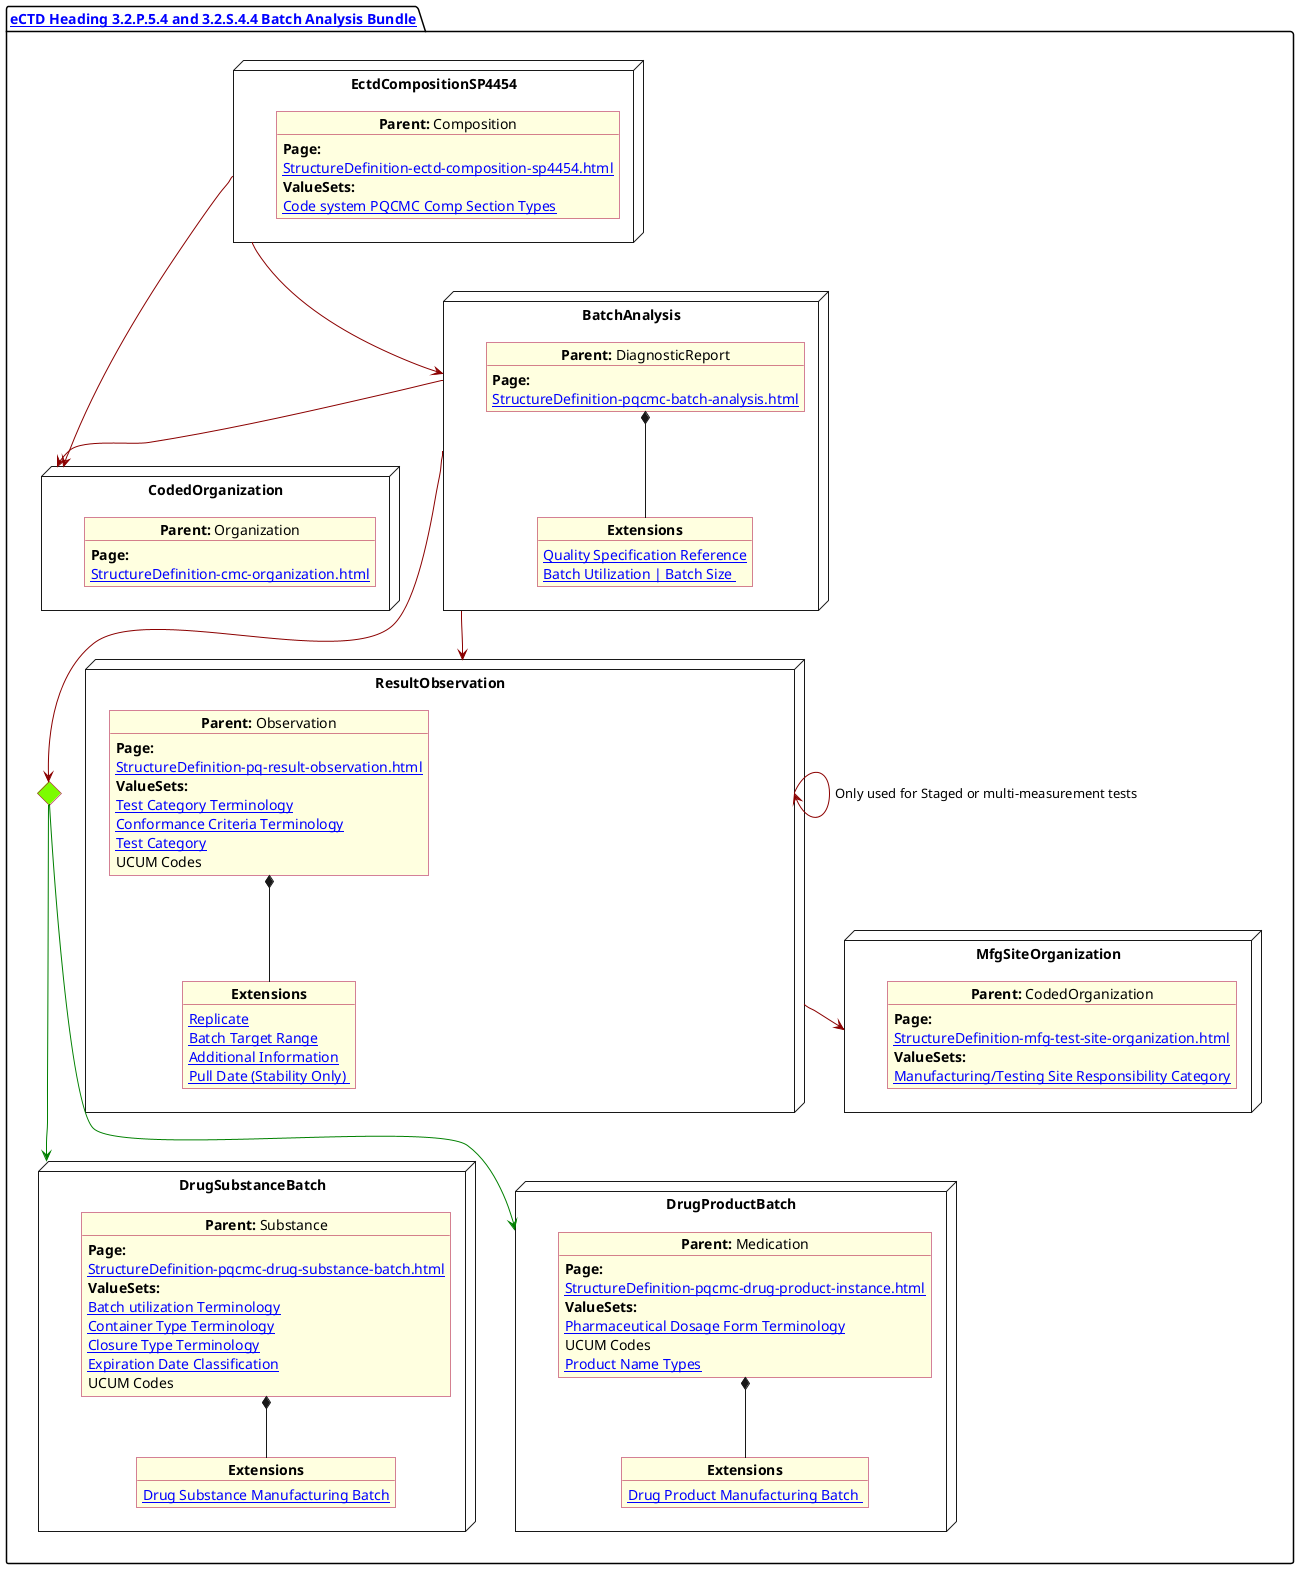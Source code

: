 @startuml BatchAnalysis
allowmixing
'Mixed model of use case and object
skinparam svgDimensionStyle false
skinparam ObjectBackgroundColor LightYellow
skinparam ObjectBorderColor #A80036
skinparam activityDiamondBorderColor #A80036
skinparam activityDiamondBackgroundColor lawnGreen
skinparam ClassBorderThickness 4


package "[[StructureDefinition-cmc-ectd-document-sp4454.html eCTD Heading 3.2.P.5.4 and 3.2.S.4.4 Batch Analysis Bundle]]" as NODES {

  node "EctdCompositionSP4454" as N1 {
    object "**Parent:** Composition" as obj1 {
      **Page:**
      [[StructureDefinition-ectd-composition-sp4454.html]]

      **ValueSets:**
      [[ValueSet-cmc-comp-section-types-vs.html Code system PQCMC Comp Section Types]]
    }
  }

  node "BatchAnalysis" as  BatchAnalysis {
    object "**Parent:** DiagnosticReport" as obj2 {
      **Page:**
      [[StructureDefinition-pqcmc-batch-analysis.html]]
    }
    object "**Extensions**" as  obj2Ex {
      [[StructureDefinition-pq-quality-specification-extension.html Quality Specification Reference]]
      [[StructureDefinition-drug-product-manufacturing-batch.html Batch Utilization | Batch Size ]]
    }
    obj2 *-- obj2Ex
  }

  node "CodedOrganization" as CodedOrganization {

    object "**Parent:** Organization" as objAu {
      **Page:**
      [[StructureDefinition-cmc-organization.html]]
    }
  }

  node "DrugProductBatch" as DrugProductBatch {
    object "**Parent:** Medication" as obj3 {
      **Page:**
      [[StructureDefinition-pqcmc-drug-product-instance.html]]

      **ValueSets:**
      [[ValueSet-spl-pharmaceutical-dosage-form-terminology.html Pharmaceutical Dosage Form Terminology]]
      UCUM Codes
      [[ValueSet-cmc-product-name-types-vs.html Product Name Types]]
    }

    object "**Extensions**" as  objExsBatch {

      [[StructureDefinition-drug-product-manufacturing-batch.html Drug Product Manufacturing Batch ]]
    }
    obj3 *-- objExsBatch
  }


  node "DrugSubstanceBatch" as DrugSubstanceBatch {

    object "**Parent:** Substance" as obj4 {
      **Page:**
      [[StructureDefinition-pqcmc-drug-substance-batch.html]]

      **ValueSets:**
      [[ValueSet-pqcmc-batch-utilization-terminology.html Batch utilization Terminology]]
      [[ValueSet-pqcmc-container-type-terminology.html Container Type Terminology]]
      [[ValueSet-pqcmc-closure-type-terminology.html Closure Type Terminology]]
      [[ValueSet-pqcmc-expiration-date-classification-terminology.html Expiration Date Classification]]
      UCUM Codes
    }
    object "**Extensions**" as objXDs {

      [[StructureDefinition-drug-substance-manufacturing-batch.html Drug Substance Manufacturing Batch]]
    }
    obj4 *-- objXDs
  }

  node "MfgSiteOrganization" as  MfgSiteOrganization {
    object "**Parent:** CodedOrganization" as obj5 {
      **Page:**
      [[StructureDefinition-mfg-test-site-organization.html]]

      **ValueSets:**
      [[ValueSet-pqcmc-mfg-testing-site-terminology.html Manufacturing/Testing Site Responsibility Category]]
    }
  }

  node "ResultObservation" as ResultObservation  {

    object "**Parent:** Observation" as obj6 {
      **Page:**
      [[StructureDefinition-pq-result-observation.html]]

      **ValueSets:**
      [[ValueSet-pqcmc-test-category-terminology.html Test Category Terminology]]
      [[ValueSet-pqcmc-conformance-to-criteria-terminology.html Conformance Criteria Terminology]]
      [[ValueSet-pqcmc-test-category-terminology.html Test Category]]
      UCUM Codes
       
    }

    object "**Extensions**" as objXObs {
      [[StructureDefinition-pq-replicate-extension.html Replicate]]
      [[StructureDefinition-pq-batch-range.html Batch Target Range]]
      [[StructureDefinition-pq-additional-info-extension.html Additional Information]]
      [[StructureDefinition-pq-pullDate-extension.html Pull Date (Stability Only) ]]
    }
    obj6 *-- objXObs
  }

  diamond CH


  N1 -[#darkred]-> CodedOrganization
  BatchAnalysis -[#darkred]-> CodedOrganization
   BatchAnalysis -[#darkred]--> CH
  BatchAnalysis -[#darkred]--> ResultObservation
  CH -[#green]--> DrugProductBatch
  CH -[#green]--> DrugSubstanceBatch

  N1 -[#darkred]-> BatchAnalysis
  ResultObservation -[#darkred]-> MfgSiteOrganization
  ResultObservation -[#darkred]--> ResultObservation : Only used for Staged or multi-measurement tests
}
@enduml
